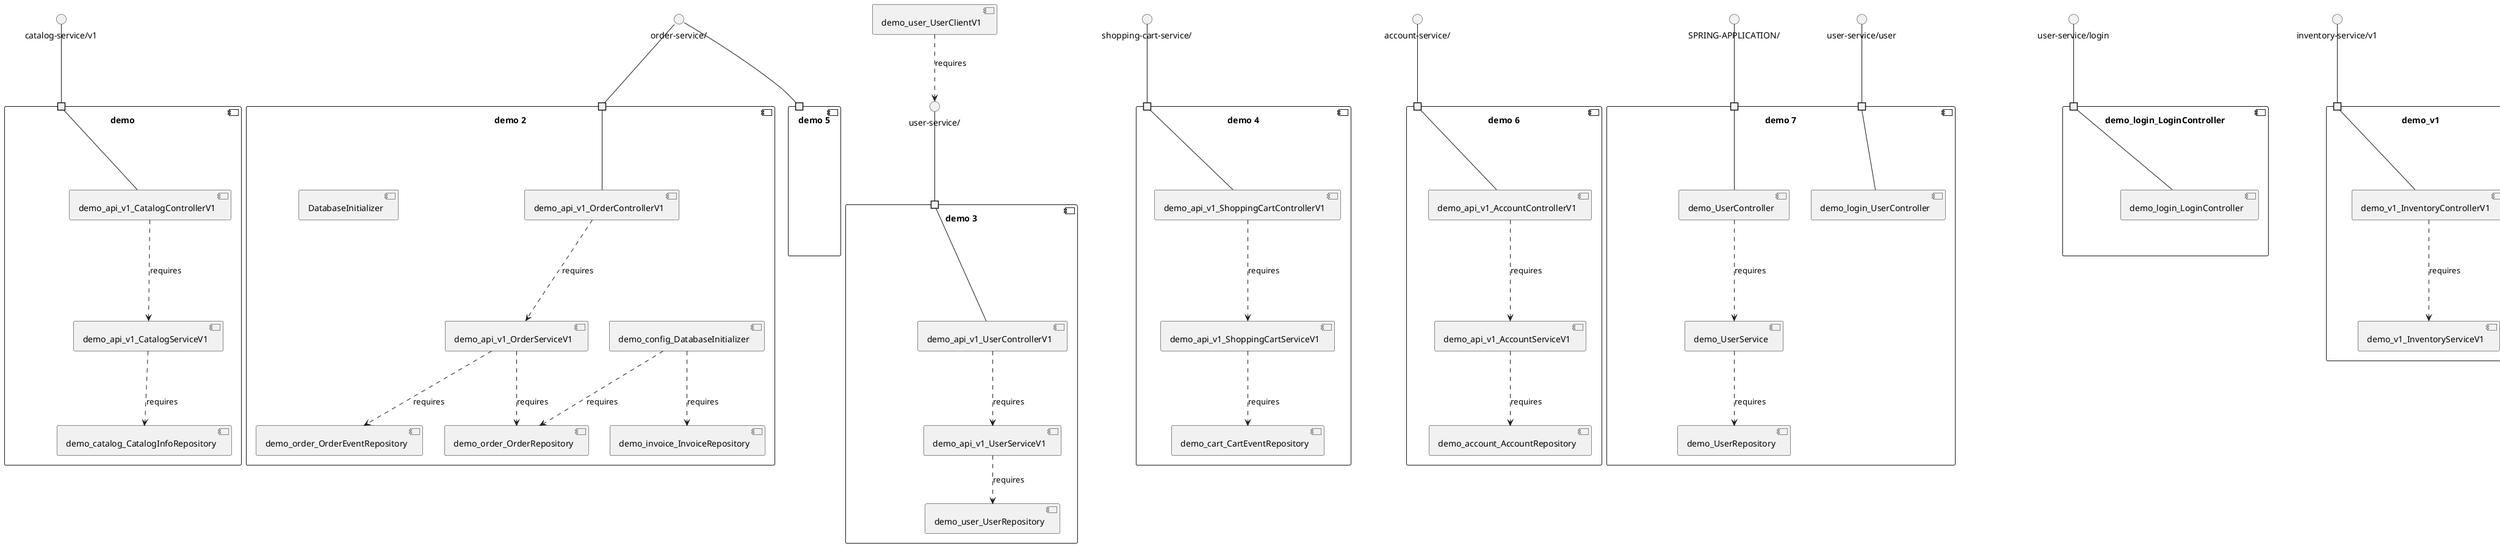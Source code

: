 @startuml
skinparam fixCircleLabelOverlapping true
skinparam componentStyle uml2
component "demo\n\n\n\n\n\n" {
[demo_api_v1_CatalogServiceV1]
[demo_api_v1_CatalogControllerV1]
[demo_catalog_CatalogInfoRepository]
portin " " as demo_requires_catalog_service_v1
[demo_api_v1_CatalogControllerV1]..>[demo_api_v1_CatalogServiceV1] : requires
[demo_api_v1_CatalogServiceV1]..>[demo_catalog_CatalogInfoRepository] : requires
"demo_requires_catalog_service_v1"--[demo_api_v1_CatalogControllerV1]
}
interface "catalog-service/v1" as interface.catalog_service_v1
interface.catalog_service_v1--"demo_requires_catalog_service_v1"
component "demo 2\n\n\n\n\n\n" {
[demo_order_OrderEventRepository]
[demo_config_DatabaseInitializer]
[demo_api_v1_OrderServiceV1]
[demo_invoice_InvoiceRepository]
[demo_api_v1_OrderControllerV1]
[DatabaseInitializer]
[demo_order_OrderRepository]
portin " " as demo_2_requires_order_service_
[demo_config_DatabaseInitializer]..>[demo_order_OrderRepository] : requires
[demo_api_v1_OrderServiceV1]..>[demo_order_OrderRepository] : requires
[demo_config_DatabaseInitializer]..>[demo_invoice_InvoiceRepository] : requires
[demo_api_v1_OrderServiceV1]..>[demo_order_OrderEventRepository] : requires
[demo_api_v1_OrderControllerV1]..>[demo_api_v1_OrderServiceV1] : requires
"demo_2_requires_order_service_"--[demo_api_v1_OrderControllerV1]
}
interface "order-service/" as interface.order_service_
interface.order_service_--"demo_2_requires_order_service_"
component "demo 3\n\n\n\n\n\n" {
[demo_api_v1_UserControllerV1]
[demo_user_UserRepository]
[demo_api_v1_UserServiceV1]
portin " " as demo_3_requires_user_service_
[demo_api_v1_UserControllerV1]..>[demo_api_v1_UserServiceV1] : requires
[demo_api_v1_UserServiceV1]..>[demo_user_UserRepository] : requires
"demo_3_requires_user_service_"--[demo_api_v1_UserControllerV1]
}
interface "user-service/" as interface.user_service_
interface.user_service_--"demo_3_requires_user_service_"
component "demo 4\n\n\n\n\n\n" {
[demo_api_v1_ShoppingCartServiceV1]
[demo_api_v1_ShoppingCartControllerV1]
[demo_cart_CartEventRepository]
portin " " as demo_4_requires_shopping_cart_service_
[demo_api_v1_ShoppingCartServiceV1]..>[demo_cart_CartEventRepository] : requires
[demo_api_v1_ShoppingCartControllerV1]..>[demo_api_v1_ShoppingCartServiceV1] : requires
"demo_4_requires_shopping_cart_service_"--[demo_api_v1_ShoppingCartControllerV1]
}
interface "shopping-cart-service/" as interface.shopping_cart_service_
interface.shopping_cart_service_--"demo_4_requires_shopping_cart_service_"
component "demo 5\n\n\n\n\n\n" {
portin " " as demo_5_requires_order_service_
}
interface "order-service/" as interface.order_service_
interface.order_service_--"demo_5_requires_order_service_"
component "demo 6\n\n\n\n\n\n" {
[demo_api_v1_AccountServiceV1]
[demo_api_v1_AccountControllerV1]
[demo_account_AccountRepository]
portin " " as demo_6_requires_account_service_
[demo_api_v1_AccountServiceV1]..>[demo_account_AccountRepository] : requires
[demo_api_v1_AccountControllerV1]..>[demo_api_v1_AccountServiceV1] : requires
"demo_6_requires_account_service_"--[demo_api_v1_AccountControllerV1]
}
interface "account-service/" as interface.account_service_
interface.account_service_--"demo_6_requires_account_service_"
component "demo 7\n\n\n\n\n\n" {
[demo_UserRepository]
[demo_UserService]
[demo_login_UserController]
[demo_UserController]
portin " " as demo_7_requires_user_service_user
portin " " as demo_7_requires_SPRING_APPLICATION_
[demo_UserService]..>[demo_UserRepository] : requires
[demo_UserController]..>[demo_UserService] : requires
"demo_7_requires_user_service_user"--[demo_login_UserController]
"demo_7_requires_SPRING_APPLICATION_"--[demo_UserController]
}
interface "SPRING-APPLICATION/" as interface.SPRING_APPLICATION_
interface.SPRING_APPLICATION_--"demo_7_requires_SPRING_APPLICATION_"
interface "user-service/user" as interface.user_service_user
interface.user_service_user--"demo_7_requires_user_service_user"
component "demo_login_LoginController\n\n\n\n\n\n" {
[demo_login_LoginController]
portin " " as demo_login_LoginController_requires_user_service_login
"demo_login_LoginController_requires_user_service_login"--[demo_login_LoginController]
}
interface "user-service/login" as interface.user_service_login
interface.user_service_login--"demo_login_LoginController_requires_user_service_login"
component "demo_v1\n\n\n\n\n\n" {
[demo_v1_InventoryControllerV1]
[demo_v1_InventoryServiceV1]
portin " " as demo_v1_requires_inventory_service_v1
[demo_v1_InventoryControllerV1]..>[demo_v1_InventoryServiceV1] : requires
"demo_v1_requires_inventory_service_v1"--[demo_v1_InventoryControllerV1]
}
interface "inventory-service/v1" as interface.inventory_service_v1
interface.inventory_service_v1--"demo_v1_requires_inventory_service_v1"
interface "demo_api_v1_OAuth2RestTemplate$2" as interface.demo_api_v1_OAuth2RestTemplate_2
interface.demo_api_v1_OAuth2RestTemplate_2--[demo_api_v1_OAuth2RestTemplate_2_Provider]
interface "demo_api_v1_OAuth2RestTemplate$3" as interface.demo_api_v1_OAuth2RestTemplate_3
interface.demo_api_v1_OAuth2RestTemplate_3--[demo_api_v1_OAuth2RestTemplate_3_Provider]
interface "demo_api_v1_OAuth2RestTemplate" as interface.demo_api_v1_OAuth2RestTemplate
interface.demo_api_v1_OAuth2RestTemplate--[demo_api_v1_OAuth2RestTemplate_Provider]
interface "demo_api_v1_RestTemplate$2" as interface.demo_api_v1_RestTemplate_2
interface.demo_api_v1_RestTemplate_2--[demo_api_v1_RestTemplate_2_Provider]
interface "demo_api_v1_RestTemplate" as interface.demo_api_v1_RestTemplate
interface.demo_api_v1_RestTemplate--[demo_api_v1_RestTemplate_Provider]
interface "demo_inventory_InventoryRepository" as interface.demo_inventory_InventoryRepository
interface.demo_inventory_InventoryRepository--[demo_inventory_InventoryRepository_Provider]
interface "demo_login_AuthenticationManager" as interface.demo_login_AuthenticationManager
interface.demo_login_AuthenticationManager--[demo_login_AuthenticationManager_Provider]
interface "demo_login_ClientDetailsService" as interface.demo_login_ClientDetailsService
interface.demo_login_ClientDetailsService--[demo_login_ClientDetailsService_Provider]
interface "demo_login_HttpSessionSecurityContextRepository" as interface.demo_login_HttpSessionSecurityContextRepository
interface.demo_login_HttpSessionSecurityContextRepository--[demo_login_HttpSessionSecurityContextRepository_Provider]
interface "demo_product_ProductRepository" as interface.demo_product_ProductRepository
interface.demo_product_ProductRepository--[demo_product_ProductRepository_Provider]
interface "user-service/" as interface.user_service_
[demo_user_UserClientV1]..>interface.user_service_ : requires
interface "demo_v1_Session" as interface.demo_v1_Session
interface.demo_v1_Session--[demo_v1_Session_Provider]

@enduml
